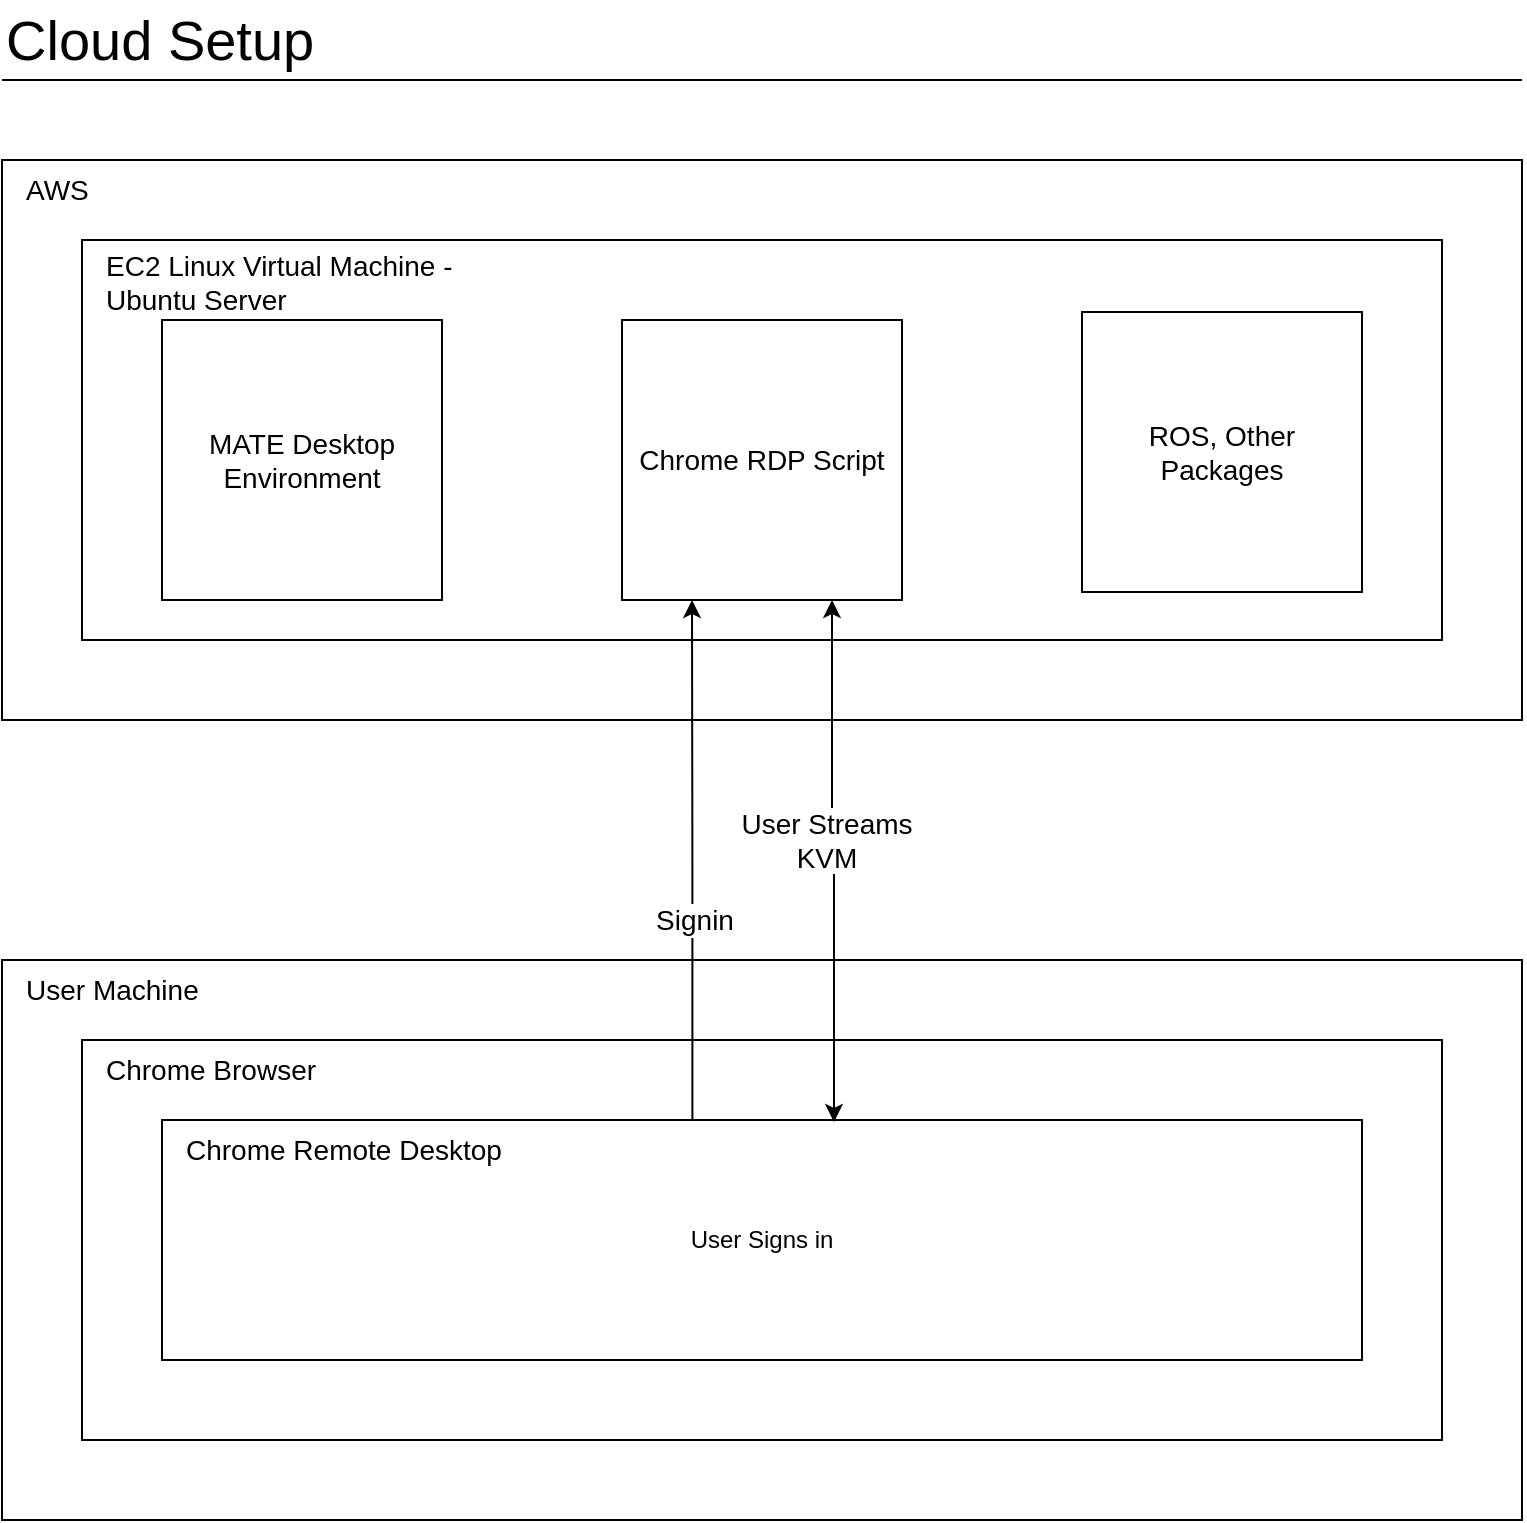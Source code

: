 <mxfile version="16.6.4" type="github">
  <diagram id="FiLudgv4UGmtYQNG53DB" name="Page-1">
    <mxGraphModel dx="1422" dy="783" grid="1" gridSize="10" guides="1" tooltips="1" connect="1" arrows="1" fold="1" page="1" pageScale="1" pageWidth="827" pageHeight="1169" math="0" shadow="0">
      <root>
        <mxCell id="0" />
        <mxCell id="1" parent="0" />
        <mxCell id="fCbCj9mszyti0dIkxIe6-2" value="" style="rounded=0;whiteSpace=wrap;html=1;" vertex="1" parent="1">
          <mxGeometry x="40" y="120" width="760" height="280" as="geometry" />
        </mxCell>
        <mxCell id="fCbCj9mszyti0dIkxIe6-3" value="" style="endArrow=none;html=1;rounded=0;" edge="1" parent="1">
          <mxGeometry width="50" height="50" relative="1" as="geometry">
            <mxPoint x="40" y="80" as="sourcePoint" />
            <mxPoint x="800" y="80" as="targetPoint" />
          </mxGeometry>
        </mxCell>
        <mxCell id="fCbCj9mszyti0dIkxIe6-4" value="Cloud Setup" style="text;html=1;strokeColor=none;fillColor=none;align=left;verticalAlign=bottom;whiteSpace=wrap;rounded=0;fontStyle=0;fontSize=28;labelPosition=center;verticalLabelPosition=middle;" vertex="1" parent="1">
          <mxGeometry x="40" y="40" width="320" height="40" as="geometry" />
        </mxCell>
        <mxCell id="fCbCj9mszyti0dIkxIe6-5" value="AWS" style="text;html=1;strokeColor=none;fillColor=none;align=left;verticalAlign=middle;whiteSpace=wrap;rounded=0;fontSize=14;" vertex="1" parent="1">
          <mxGeometry x="50" y="120" width="120" height="30" as="geometry" />
        </mxCell>
        <mxCell id="fCbCj9mszyti0dIkxIe6-6" value="" style="rounded=0;whiteSpace=wrap;html=1;" vertex="1" parent="1">
          <mxGeometry x="80" y="160" width="680" height="200" as="geometry" />
        </mxCell>
        <mxCell id="fCbCj9mszyti0dIkxIe6-7" value="EC2 Linux Virtual Machine - Ubuntu Server" style="text;html=1;strokeColor=none;fillColor=none;align=left;verticalAlign=middle;whiteSpace=wrap;rounded=0;fontSize=14;" vertex="1" parent="1">
          <mxGeometry x="90" y="166" width="190" height="30" as="geometry" />
        </mxCell>
        <mxCell id="fCbCj9mszyti0dIkxIe6-8" value="MATE Desktop Environment" style="rounded=0;whiteSpace=wrap;html=1;fontSize=14;" vertex="1" parent="1">
          <mxGeometry x="120" y="200" width="140" height="140" as="geometry" />
        </mxCell>
        <mxCell id="fCbCj9mszyti0dIkxIe6-9" value="ROS, Other Packages" style="rounded=0;whiteSpace=wrap;html=1;fontSize=14;" vertex="1" parent="1">
          <mxGeometry x="580" y="196" width="140" height="140" as="geometry" />
        </mxCell>
        <mxCell id="fCbCj9mszyti0dIkxIe6-10" value="Chrome RDP Script" style="rounded=0;whiteSpace=wrap;html=1;fontSize=14;" vertex="1" parent="1">
          <mxGeometry x="350" y="200" width="140" height="140" as="geometry" />
        </mxCell>
        <mxCell id="fCbCj9mszyti0dIkxIe6-11" value="" style="rounded=0;whiteSpace=wrap;html=1;" vertex="1" parent="1">
          <mxGeometry x="40" y="520" width="760" height="280" as="geometry" />
        </mxCell>
        <mxCell id="fCbCj9mszyti0dIkxIe6-12" value="User Machine" style="text;html=1;strokeColor=none;fillColor=none;align=left;verticalAlign=middle;whiteSpace=wrap;rounded=0;fontSize=14;" vertex="1" parent="1">
          <mxGeometry x="50" y="520" width="120" height="30" as="geometry" />
        </mxCell>
        <mxCell id="fCbCj9mszyti0dIkxIe6-13" value="" style="rounded=0;whiteSpace=wrap;html=1;" vertex="1" parent="1">
          <mxGeometry x="80" y="560" width="680" height="200" as="geometry" />
        </mxCell>
        <mxCell id="fCbCj9mszyti0dIkxIe6-14" value="Chrome Browser" style="text;html=1;strokeColor=none;fillColor=none;align=left;verticalAlign=middle;whiteSpace=wrap;rounded=0;fontSize=14;" vertex="1" parent="1">
          <mxGeometry x="90" y="560" width="190" height="30" as="geometry" />
        </mxCell>
        <mxCell id="fCbCj9mszyti0dIkxIe6-17" style="edgeStyle=orthogonalEdgeStyle;rounded=0;orthogonalLoop=1;jettySize=auto;html=1;fontSize=14;entryX=0.25;entryY=1;entryDx=0;entryDy=0;exitX=0.442;exitY=0;exitDx=0;exitDy=0;exitPerimeter=0;" edge="1" parent="1" source="fCbCj9mszyti0dIkxIe6-15" target="fCbCj9mszyti0dIkxIe6-10">
          <mxGeometry relative="1" as="geometry" />
        </mxCell>
        <mxCell id="fCbCj9mszyti0dIkxIe6-20" value="Signin" style="edgeLabel;html=1;align=center;verticalAlign=middle;resizable=0;points=[];fontSize=14;" vertex="1" connectable="0" parent="fCbCj9mszyti0dIkxIe6-17">
          <mxGeometry x="-0.178" y="-1" relative="1" as="geometry">
            <mxPoint y="7" as="offset" />
          </mxGeometry>
        </mxCell>
        <mxCell id="fCbCj9mszyti0dIkxIe6-15" value="User Signs in" style="rounded=0;whiteSpace=wrap;html=1;" vertex="1" parent="1">
          <mxGeometry x="120" y="600" width="600" height="120" as="geometry" />
        </mxCell>
        <mxCell id="fCbCj9mszyti0dIkxIe6-16" value="Chrome Remote Desktop" style="text;html=1;strokeColor=none;fillColor=none;align=left;verticalAlign=middle;whiteSpace=wrap;rounded=0;fontSize=14;" vertex="1" parent="1">
          <mxGeometry x="130" y="600" width="190" height="30" as="geometry" />
        </mxCell>
        <mxCell id="fCbCj9mszyti0dIkxIe6-18" style="edgeStyle=orthogonalEdgeStyle;rounded=0;orthogonalLoop=1;jettySize=auto;html=1;entryX=0.56;entryY=0.008;entryDx=0;entryDy=0;entryPerimeter=0;fontSize=14;exitX=0.75;exitY=1;exitDx=0;exitDy=0;startArrow=classic;startFill=1;" edge="1" parent="1" source="fCbCj9mszyti0dIkxIe6-10" target="fCbCj9mszyti0dIkxIe6-15">
          <mxGeometry relative="1" as="geometry" />
        </mxCell>
        <mxCell id="fCbCj9mszyti0dIkxIe6-19" value="&lt;div&gt;User Streams&lt;/div&gt;&lt;div&gt;KVM&lt;/div&gt;" style="edgeLabel;html=1;align=center;verticalAlign=middle;resizable=0;points=[];fontSize=14;" vertex="1" connectable="0" parent="fCbCj9mszyti0dIkxIe6-18">
          <mxGeometry x="-0.152" y="-3" relative="1" as="geometry">
            <mxPoint y="9" as="offset" />
          </mxGeometry>
        </mxCell>
      </root>
    </mxGraphModel>
  </diagram>
</mxfile>
